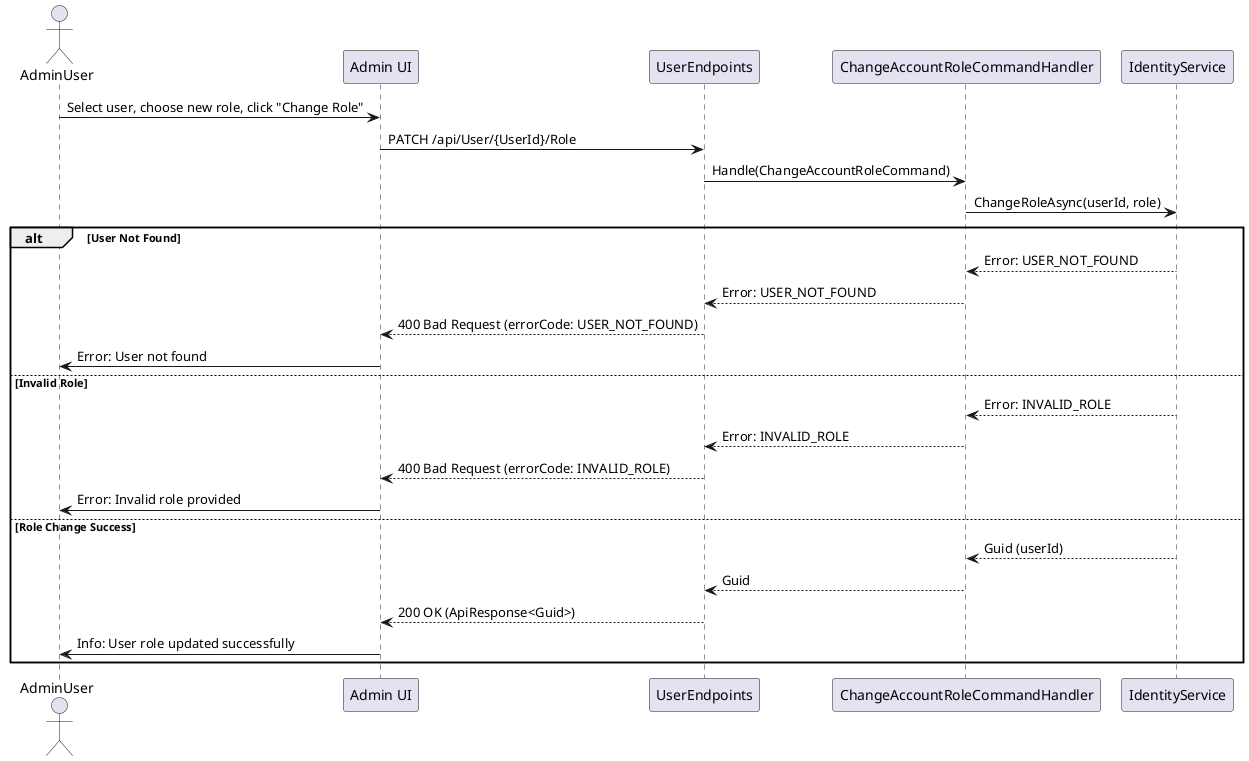 @startuml
actor AdminUser
participant "Admin UI" as UI
participant UserEndpoints
participant ChangeAccountRoleCommandHandler as Handler
participant IdentityService

AdminUser -> UI : Select user, choose new role, click "Change Role"
UI -> UserEndpoints : PATCH /api/User/{UserId}/Role
UserEndpoints -> Handler : Handle(ChangeAccountRoleCommand)
Handler -> IdentityService : ChangeRoleAsync(userId, role)
alt User Not Found
    IdentityService --> Handler : Error: USER_NOT_FOUND
    Handler --> UserEndpoints : Error: USER_NOT_FOUND
    UserEndpoints --> UI : 400 Bad Request (errorCode: USER_NOT_FOUND)
    UI -> AdminUser : Error: User not found
else Invalid Role
    IdentityService --> Handler : Error: INVALID_ROLE
    Handler --> UserEndpoints : Error: INVALID_ROLE
    UserEndpoints --> UI : 400 Bad Request (errorCode: INVALID_ROLE)
    UI -> AdminUser : Error: Invalid role provided
else Role Change Success
    IdentityService --> Handler : Guid (userId)
    Handler --> UserEndpoints : Guid
    UserEndpoints --> UI : 200 OK (ApiResponse<Guid>)
    UI -> AdminUser : Info: User role updated successfully
end
@enduml